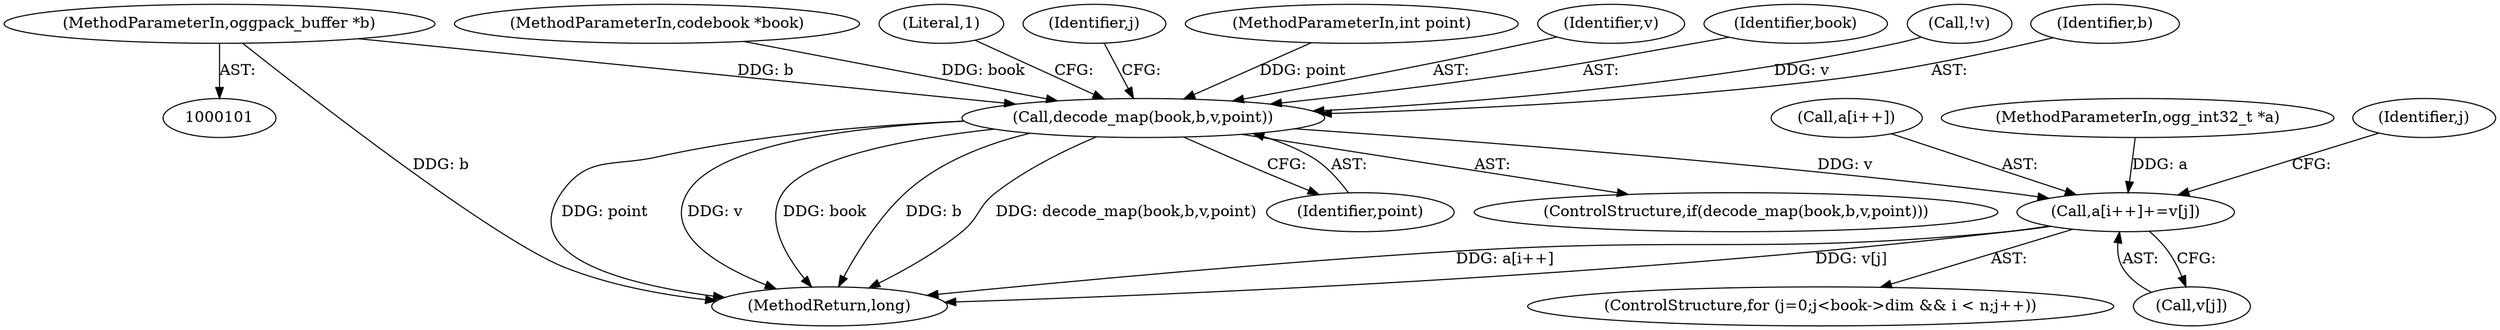 digraph "0_Android_eeb4e45d5683f88488c083ecf142dc89bc3f0b47_4@pointer" {
"1000104" [label="(MethodParameterIn,oggpack_buffer *b)"];
"1000138" [label="(Call,decode_map(book,b,v,point))"];
"1000161" [label="(Call,a[i++]+=v[j])"];
"1000104" [label="(MethodParameterIn,oggpack_buffer *b)"];
"1000102" [label="(MethodParameterIn,codebook *book)"];
"1000145" [label="(Literal,1)"];
"1000148" [label="(Identifier,j)"];
"1000142" [label="(Identifier,point)"];
"1000106" [label="(MethodParameterIn,int point)"];
"1000138" [label="(Call,decode_map(book,b,v,point))"];
"1000141" [label="(Identifier,v)"];
"1000162" [label="(Call,a[i++])"];
"1000139" [label="(Identifier,book)"];
"1000161" [label="(Call,a[i++]+=v[j])"];
"1000166" [label="(Call,v[j])"];
"1000124" [label="(Call,!v)"];
"1000137" [label="(ControlStructure,if(decode_map(book,b,v,point)))"];
"1000146" [label="(ControlStructure,for (j=0;j<book->dim && i < n;j++))"];
"1000103" [label="(MethodParameterIn,ogg_int32_t *a)"];
"1000171" [label="(MethodReturn,long)"];
"1000160" [label="(Identifier,j)"];
"1000140" [label="(Identifier,b)"];
"1000104" -> "1000101"  [label="AST: "];
"1000104" -> "1000171"  [label="DDG: b"];
"1000104" -> "1000138"  [label="DDG: b"];
"1000138" -> "1000137"  [label="AST: "];
"1000138" -> "1000142"  [label="CFG: "];
"1000139" -> "1000138"  [label="AST: "];
"1000140" -> "1000138"  [label="AST: "];
"1000141" -> "1000138"  [label="AST: "];
"1000142" -> "1000138"  [label="AST: "];
"1000145" -> "1000138"  [label="CFG: "];
"1000148" -> "1000138"  [label="CFG: "];
"1000138" -> "1000171"  [label="DDG: point"];
"1000138" -> "1000171"  [label="DDG: v"];
"1000138" -> "1000171"  [label="DDG: book"];
"1000138" -> "1000171"  [label="DDG: b"];
"1000138" -> "1000171"  [label="DDG: decode_map(book,b,v,point)"];
"1000102" -> "1000138"  [label="DDG: book"];
"1000124" -> "1000138"  [label="DDG: v"];
"1000106" -> "1000138"  [label="DDG: point"];
"1000138" -> "1000161"  [label="DDG: v"];
"1000161" -> "1000146"  [label="AST: "];
"1000161" -> "1000166"  [label="CFG: "];
"1000162" -> "1000161"  [label="AST: "];
"1000166" -> "1000161"  [label="AST: "];
"1000160" -> "1000161"  [label="CFG: "];
"1000161" -> "1000171"  [label="DDG: a[i++]"];
"1000161" -> "1000171"  [label="DDG: v[j]"];
"1000103" -> "1000161"  [label="DDG: a"];
}
